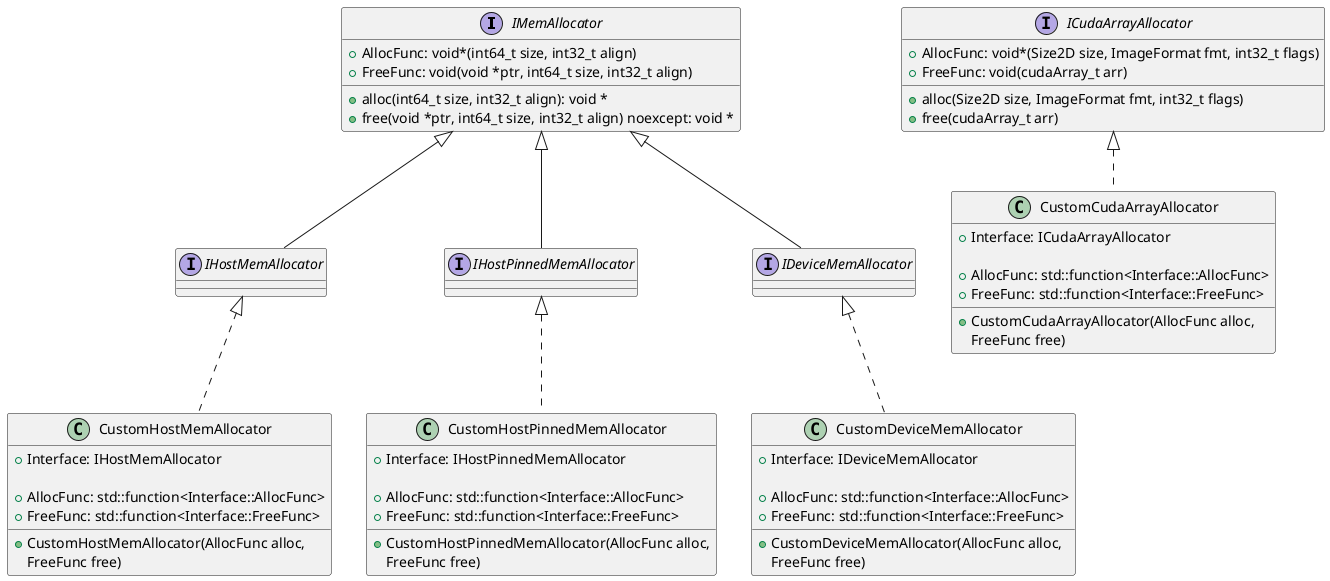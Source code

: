 ' Copyright (c) 2022 NVIDIA CORPORATION & AFFILIATES. All rights reserved.
'
' SPDX-FileCopyrightText: NVIDIA CORPORATION & AFFILIATES
' SPDX-License-Identifier: LicenseRef-NvidiaProprietary
'
' NVIDIA CORPORATION, its affiliates and licensors retain all intellectual
' property and proprietary rights in and to this material, related
' documentation and any modifications thereto. Any use, reproduction,
' disclosure or distribution of this material and related documentation
' without an express license agreement from NVIDIA CORPORATION or
' its affiliates is strictly prohibited.

@startuml

interface IMemAllocator
{
    + {field} AllocFunc: void*(int64_t size, int32_t align)
    + {field} FreeFunc: void(void *ptr, int64_t size, int32_t align)

    + alloc(int64_t size, int32_t align): void *
    + free(void *ptr, int64_t size, int32_t align) noexcept: void *
}

interface IHostMemAllocator extends IMemAllocator
interface IHostPinnedMemAllocator extends IMemAllocator
interface IDeviceMemAllocator extends IMemAllocator

interface ICudaArrayAllocator
{
    + {field} AllocFunc: void*(Size2D size, ImageFormat fmt, int32_t flags)
    + {field} FreeFunc: void(cudaArray_t arr)

    + alloc(Size2D size, ImageFormat fmt, int32_t flags)
    + free(cudaArray_t arr)
}

class CustomCudaArrayAllocator implements ICudaArrayAllocator
{
    + {field} Interface: ICudaArrayAllocator

    + {field} AllocFunc: std::function<Interface::AllocFunc>
    + {field} FreeFunc: std::function<Interface::FreeFunc>

    + CustomCudaArrayAllocator(AllocFunc alloc,
                               FreeFunc free)
}

class CustomHostMemAllocator implements IHostMemAllocator
{
    + {field} Interface: IHostMemAllocator

    + {field} AllocFunc: std::function<Interface::AllocFunc>
    + {field} FreeFunc: std::function<Interface::FreeFunc>

    + CustomHostMemAllocator(AllocFunc alloc,
                             FreeFunc free)
}

class CustomHostPinnedMemAllocator implements IHostPinnedMemAllocator
{
    + {field} Interface: IHostPinnedMemAllocator

    + {field} AllocFunc: std::function<Interface::AllocFunc>
    + {field} FreeFunc: std::function<Interface::FreeFunc>

    + CustomHostPinnedMemAllocator(AllocFunc alloc,
                                   FreeFunc free)
}

class CustomDeviceMemAllocator implements IDeviceMemAllocator
{
    + {field} Interface: IDeviceMemAllocator

    + {field} AllocFunc: std::function<Interface::AllocFunc>
    + {field} FreeFunc: std::function<Interface::FreeFunc>

    + CustomDeviceMemAllocator(AllocFunc alloc,
                               FreeFunc free)
}

@enduml
